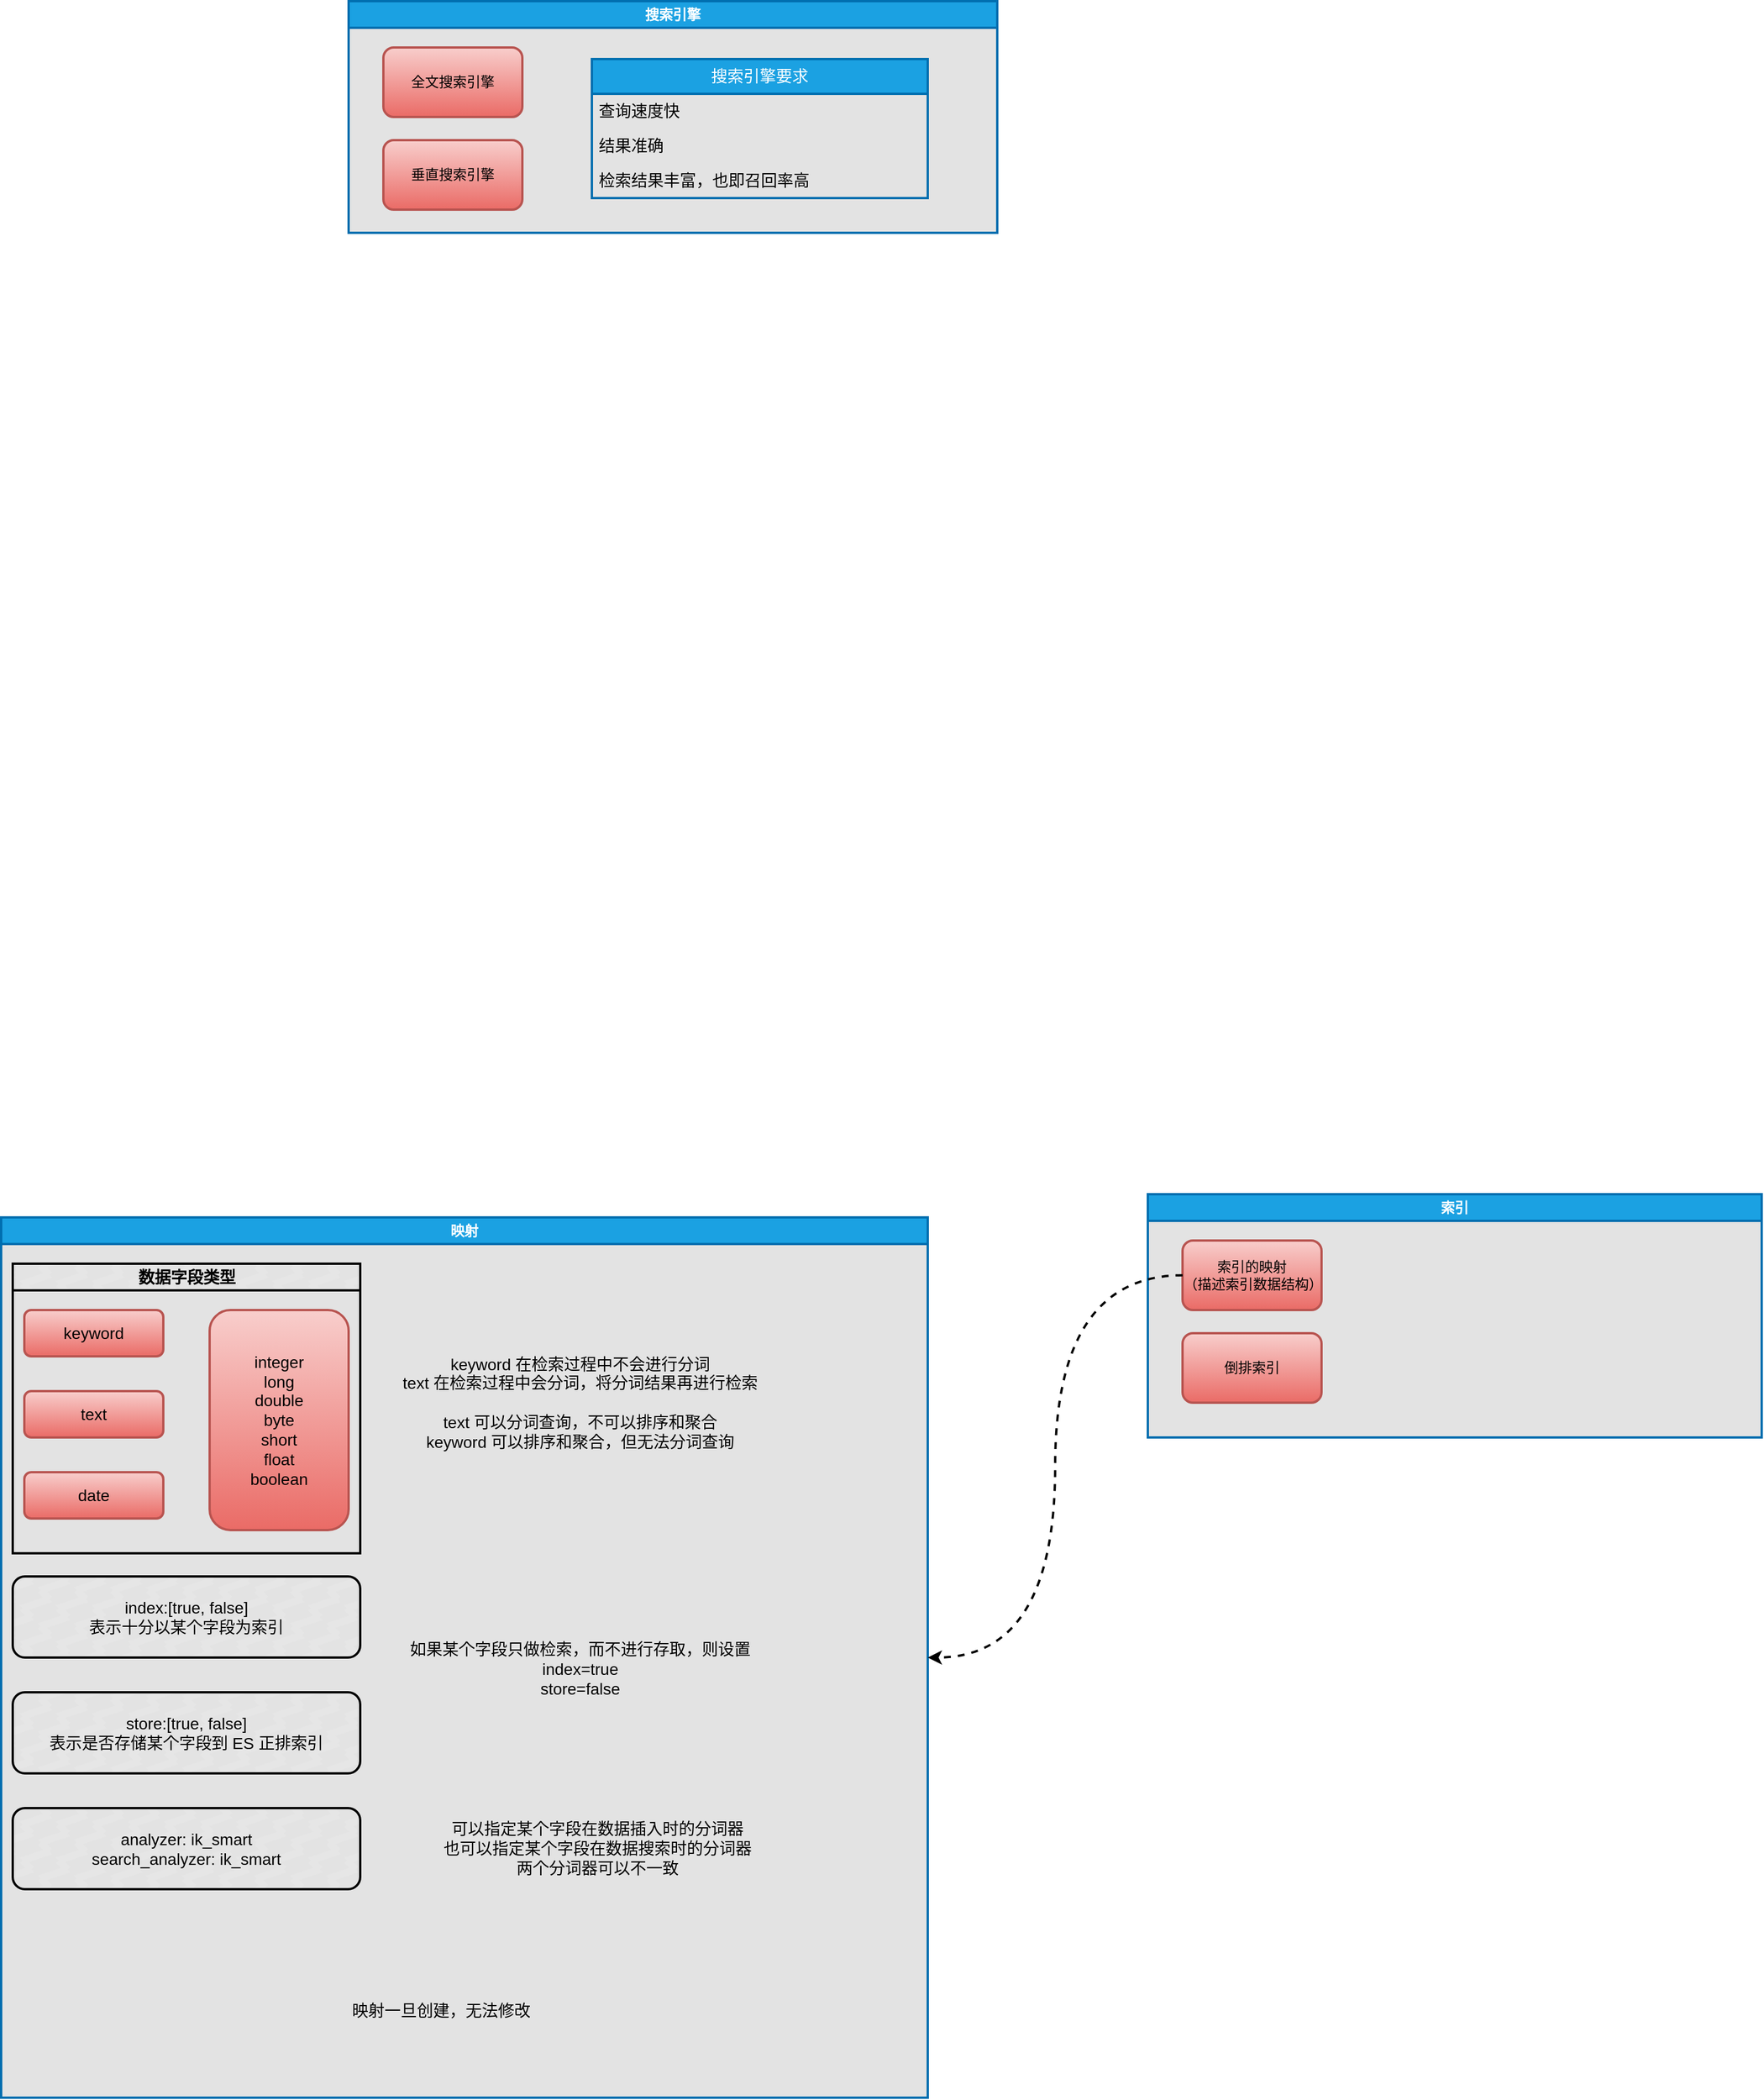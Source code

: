<mxfile version="20.8.16" type="device"><diagram name="第 1 页" id="EGhii8ABOEAZm1gCiDAT"><mxGraphModel dx="1292" dy="880" grid="1" gridSize="10" guides="1" tooltips="1" connect="1" arrows="1" fold="1" page="1" pageScale="1" pageWidth="2200" pageHeight="2920" math="0" shadow="0"><root><mxCell id="0"/><mxCell id="1" parent="0"/><mxCell id="5FomEtVbYACHv-Nf11ko-1" value="索引" style="swimlane;whiteSpace=wrap;html=1;strokeWidth=2;fillColor=#1ba1e2;fontColor=#ffffff;strokeColor=#006EAF;swimlaneFillColor=#E3E3E3;" parent="1" vertex="1"><mxGeometry x="1060" y="1170" width="530" height="210" as="geometry"/></mxCell><mxCell id="5FomEtVbYACHv-Nf11ko-2" value="索引的映射&lt;br&gt;（描述索引数据结构）" style="rounded=1;whiteSpace=wrap;html=1;strokeWidth=2;fillColor=#f8cecc;gradientColor=#ea6b66;strokeColor=#b85450;" parent="5FomEtVbYACHv-Nf11ko-1" vertex="1"><mxGeometry x="30" y="40" width="120" height="60" as="geometry"/></mxCell><mxCell id="5FomEtVbYACHv-Nf11ko-3" value="倒排索引" style="rounded=1;whiteSpace=wrap;html=1;strokeWidth=2;fillColor=#f8cecc;gradientColor=#ea6b66;strokeColor=#b85450;" parent="5FomEtVbYACHv-Nf11ko-1" vertex="1"><mxGeometry x="30" y="120" width="120" height="60" as="geometry"/></mxCell><mxCell id="5FomEtVbYACHv-Nf11ko-14" value="映射" style="swimlane;whiteSpace=wrap;strokeWidth=2;fillColor=#1ba1e2;fontColor=#ffffff;strokeColor=#006EAF;swimlaneFillColor=#E3E3E3;html=1;labelBorderColor=none;labelBackgroundColor=none;" parent="1" vertex="1"><mxGeometry x="70" y="1190" width="800" height="760" as="geometry"/></mxCell><mxCell id="5FomEtVbYACHv-Nf11ko-24" value="index:[true, false]&lt;br style=&quot;font-size: 14px;&quot;&gt;表示十分以某个字段为索引" style="rounded=1;sketch=0;hachureGap=4;jiggle=2;fillStyle=zigzag-line;curveFitting=1;strokeWidth=2;fontFamily=Helvetica;fontSize=14;fillColor=#E6E6E6;labelBackgroundColor=none;labelBorderColor=none;whiteSpace=wrap;html=1;" parent="5FomEtVbYACHv-Nf11ko-14" vertex="1"><mxGeometry x="10" y="310" width="300" height="70" as="geometry"/></mxCell><mxCell id="5FomEtVbYACHv-Nf11ko-25" value="store:[true, false]&lt;br&gt;表示是否存储某个字段到 ES 正排索引" style="rounded=1;sketch=0;hachureGap=4;jiggle=2;fillStyle=zigzag-line;curveFitting=1;strokeWidth=2;fontFamily=Helvetica;fontSize=14;fillColor=#E6E6E6;labelBackgroundColor=none;labelBorderColor=none;whiteSpace=wrap;html=1;" parent="5FomEtVbYACHv-Nf11ko-14" vertex="1"><mxGeometry x="10" y="410" width="300" height="70" as="geometry"/></mxCell><mxCell id="O6Ylp1wflG84Fxp651vJ-8" value="keyword 在检索过程中不会进行分词&lt;br style=&quot;border-color: var(--border-color);&quot;&gt;text 在检索过程中会分词，将分词结果再进行检索&lt;br&gt;&lt;br&gt;text 可以分词查询，不可以排序和聚合&lt;br&gt;keyword 可以排序和聚合，但无法分词查询" style="text;html=1;strokeColor=none;fillColor=none;align=center;verticalAlign=middle;whiteSpace=wrap;rounded=0;fontSize=14;fontFamily=Helvetica;" parent="5FomEtVbYACHv-Nf11ko-14" vertex="1"><mxGeometry x="340" y="110" width="320" height="100" as="geometry"/></mxCell><mxCell id="O6Ylp1wflG84Fxp651vJ-9" value="如果某个字段只做检索，而不进行存取，则设置&lt;br style=&quot;border-color: var(--border-color);&quot;&gt;index=true&lt;br style=&quot;border-color: var(--border-color);&quot;&gt;store=false" style="text;html=1;strokeColor=none;fillColor=none;align=center;verticalAlign=middle;whiteSpace=wrap;rounded=0;fontSize=14;fontFamily=Helvetica;" parent="5FomEtVbYACHv-Nf11ko-14" vertex="1"><mxGeometry x="340" y="340" width="320" height="100" as="geometry"/></mxCell><mxCell id="O6Ylp1wflG84Fxp651vJ-14" value="数据字段类型" style="swimlane;labelBackgroundColor=none;labelBorderColor=none;sketch=0;hachureGap=4;jiggle=2;fillStyle=zigzag-line;curveFitting=1;strokeWidth=2;fontFamily=Helvetica;fontSize=14;fillColor=#E6E6E6;html=1;" parent="5FomEtVbYACHv-Nf11ko-14" vertex="1"><mxGeometry x="10" y="40" width="300" height="250" as="geometry"/></mxCell><mxCell id="5FomEtVbYACHv-Nf11ko-21" value="integer&lt;br style=&quot;font-size: 14px;&quot;&gt;long&lt;br style=&quot;font-size: 14px;&quot;&gt;double&lt;br style=&quot;font-size: 14px;&quot;&gt;byte&lt;br style=&quot;font-size: 14px;&quot;&gt;short&lt;br style=&quot;font-size: 14px;&quot;&gt;float&lt;br style=&quot;font-size: 14px;&quot;&gt;boolean" style="rounded=1;whiteSpace=wrap;html=1;strokeWidth=2;fillColor=#f8cecc;gradientColor=#ea6b66;strokeColor=#b85450;fontSize=14;" parent="O6Ylp1wflG84Fxp651vJ-14" vertex="1"><mxGeometry x="170" y="40" width="120" height="190" as="geometry"/></mxCell><mxCell id="5FomEtVbYACHv-Nf11ko-17" value="keyword" style="rounded=1;whiteSpace=wrap;html=1;strokeWidth=2;fillColor=#f8cecc;gradientColor=#ea6b66;strokeColor=#b85450;fontSize=14;" parent="O6Ylp1wflG84Fxp651vJ-14" vertex="1"><mxGeometry x="10" y="40" width="120" height="40" as="geometry"/></mxCell><mxCell id="5FomEtVbYACHv-Nf11ko-18" value="text" style="rounded=1;whiteSpace=wrap;html=1;strokeWidth=2;fillColor=#f8cecc;gradientColor=#ea6b66;strokeColor=#b85450;fontSize=14;" parent="O6Ylp1wflG84Fxp651vJ-14" vertex="1"><mxGeometry x="10" y="110" width="120" height="40" as="geometry"/></mxCell><mxCell id="6DHOdP8QW3Bocr6Clp0J-3" value="date" style="rounded=1;whiteSpace=wrap;html=1;strokeWidth=2;fillColor=#f8cecc;gradientColor=#ea6b66;strokeColor=#b85450;fontSize=14;" parent="O6Ylp1wflG84Fxp651vJ-14" vertex="1"><mxGeometry x="10" y="180" width="120" height="40" as="geometry"/></mxCell><mxCell id="wk2yEf0vvQA8WuiXzcDo-1" value="analyzer: ik_smart&lt;br&gt;search_analyzer: ik_smart" style="rounded=1;sketch=0;hachureGap=4;jiggle=2;fillStyle=zigzag-line;curveFitting=1;strokeWidth=2;fontFamily=Helvetica;fontSize=14;fillColor=#E6E6E6;labelBackgroundColor=none;labelBorderColor=none;whiteSpace=wrap;html=1;" parent="5FomEtVbYACHv-Nf11ko-14" vertex="1"><mxGeometry x="10" y="510" width="300" height="70" as="geometry"/></mxCell><mxCell id="wk2yEf0vvQA8WuiXzcDo-2" value="可以指定某个字段在数据插入时的分词器&lt;br style=&quot;font-size: 14px;&quot;&gt;也可以指定某个字段在数据搜索时的分词器&lt;br&gt;两个分词器可以不一致" style="text;html=1;strokeColor=none;fillColor=none;align=center;verticalAlign=middle;whiteSpace=wrap;rounded=0;fontSize=14;fontFamily=Helvetica;" parent="5FomEtVbYACHv-Nf11ko-14" vertex="1"><mxGeometry x="340" y="510" width="350" height="70" as="geometry"/></mxCell><mxCell id="wk2yEf0vvQA8WuiXzcDo-3" value="映射一旦创建，无法修改" style="text;html=1;strokeColor=none;fillColor=none;align=center;verticalAlign=middle;whiteSpace=wrap;rounded=0;fontSize=14;fontFamily=Helvetica;" parent="5FomEtVbYACHv-Nf11ko-14" vertex="1"><mxGeometry x="60" y="630" width="640" height="110" as="geometry"/></mxCell><mxCell id="O6Ylp1wflG84Fxp651vJ-16" style="edgeStyle=orthogonalEdgeStyle;curved=1;sketch=0;hachureGap=4;jiggle=2;curveFitting=1;orthogonalLoop=1;jettySize=auto;html=1;entryX=1;entryY=0.5;entryDx=0;entryDy=0;dashed=1;strokeWidth=2;fontFamily=Helvetica;fontSize=14;startArrow=none;startFill=0;endArrow=classic;endFill=1;" parent="1" source="5FomEtVbYACHv-Nf11ko-2" target="5FomEtVbYACHv-Nf11ko-14" edge="1"><mxGeometry relative="1" as="geometry"/></mxCell><mxCell id="InDyKR79ccjbLCkkGD6G-2" value="搜索引擎" style="swimlane;whiteSpace=wrap;html=1;strokeWidth=2;fillColor=#1ba1e2;fontColor=#ffffff;strokeColor=#006EAF;swimlaneFillColor=#E3E3E3;" vertex="1" parent="1"><mxGeometry x="370" y="140" width="560" height="200" as="geometry"/></mxCell><mxCell id="InDyKR79ccjbLCkkGD6G-3" value="全文搜索引擎" style="rounded=1;whiteSpace=wrap;html=1;strokeWidth=2;fillColor=#f8cecc;gradientColor=#ea6b66;strokeColor=#b85450;" vertex="1" parent="InDyKR79ccjbLCkkGD6G-2"><mxGeometry x="30" y="40" width="120" height="60" as="geometry"/></mxCell><mxCell id="InDyKR79ccjbLCkkGD6G-4" value="垂直搜索引擎" style="rounded=1;whiteSpace=wrap;html=1;strokeWidth=2;fillColor=#f8cecc;gradientColor=#ea6b66;strokeColor=#b85450;" vertex="1" parent="InDyKR79ccjbLCkkGD6G-2"><mxGeometry x="30" y="120" width="120" height="60" as="geometry"/></mxCell><mxCell id="InDyKR79ccjbLCkkGD6G-5" value="搜索引擎要求" style="swimlane;fontStyle=0;childLayout=stackLayout;horizontal=1;startSize=30;horizontalStack=0;resizeParent=1;resizeParentMax=0;resizeLast=0;collapsible=1;marginBottom=0;whiteSpace=wrap;html=1;hachureGap=4;fontFamily=Helvetica;fontSize=14;rounded=0;strokeWidth=2;fillColor=#1ba1e2;fontColor=#ffffff;strokeColor=#006EAF;" vertex="1" parent="InDyKR79ccjbLCkkGD6G-2"><mxGeometry x="210" y="50" width="290" height="120" as="geometry"/></mxCell><mxCell id="InDyKR79ccjbLCkkGD6G-6" value="查询速度快" style="text;strokeColor=none;fillColor=none;align=left;verticalAlign=middle;spacingLeft=4;spacingRight=4;overflow=hidden;points=[[0,0.5],[1,0.5]];portConstraint=eastwest;rotatable=0;whiteSpace=wrap;html=1;fontSize=14;fontFamily=Helvetica;" vertex="1" parent="InDyKR79ccjbLCkkGD6G-5"><mxGeometry y="30" width="290" height="30" as="geometry"/></mxCell><mxCell id="InDyKR79ccjbLCkkGD6G-7" value="结果准确" style="text;strokeColor=none;fillColor=none;align=left;verticalAlign=middle;spacingLeft=4;spacingRight=4;overflow=hidden;points=[[0,0.5],[1,0.5]];portConstraint=eastwest;rotatable=0;whiteSpace=wrap;html=1;fontSize=14;fontFamily=Helvetica;" vertex="1" parent="InDyKR79ccjbLCkkGD6G-5"><mxGeometry y="60" width="290" height="30" as="geometry"/></mxCell><mxCell id="InDyKR79ccjbLCkkGD6G-8" value="检索结果丰富，也即召回率高" style="text;strokeColor=none;fillColor=none;align=left;verticalAlign=middle;spacingLeft=4;spacingRight=4;overflow=hidden;points=[[0,0.5],[1,0.5]];portConstraint=eastwest;rotatable=0;whiteSpace=wrap;html=1;fontSize=14;fontFamily=Helvetica;" vertex="1" parent="InDyKR79ccjbLCkkGD6G-5"><mxGeometry y="90" width="290" height="30" as="geometry"/></mxCell></root></mxGraphModel></diagram></mxfile>